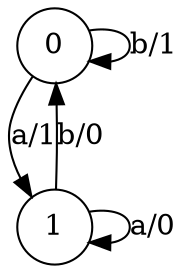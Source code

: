 digraph fsm{
	s_0 [label="0" shape="circle"]
	s_1 [label="1" shape="circle"]
	
	s_0 -> s_0 [label="b/1"]
	
	s_0 -> s_1 [label="a/1"]
	
	s_1 -> s_1 [label="a/0"]
	
	s_1 -> s_0 [label="b/0"]
}